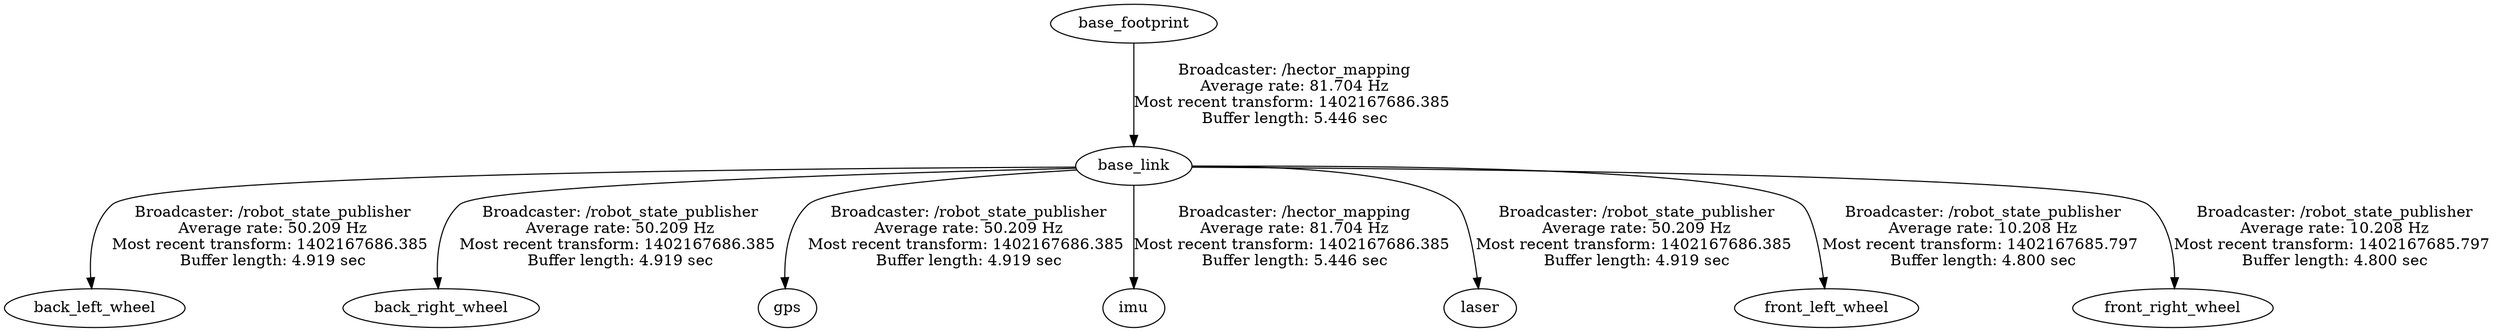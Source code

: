 digraph G {
"base_footprint" -> "base_link"[label="Broadcaster: /hector_mapping\nAverage rate: 81.704 Hz\nMost recent transform: 1402167686.385 \nBuffer length: 5.446 sec\n"];
"base_link" -> "back_left_wheel"[label="Broadcaster: /robot_state_publisher\nAverage rate: 50.209 Hz\nMost recent transform: 1402167686.385 \nBuffer length: 4.919 sec\n"];
"base_link" -> "back_right_wheel"[label="Broadcaster: /robot_state_publisher\nAverage rate: 50.209 Hz\nMost recent transform: 1402167686.385 \nBuffer length: 4.919 sec\n"];
"base_link" -> "gps"[label="Broadcaster: /robot_state_publisher\nAverage rate: 50.209 Hz\nMost recent transform: 1402167686.385 \nBuffer length: 4.919 sec\n"];
"base_link" -> "imu"[label="Broadcaster: /hector_mapping\nAverage rate: 81.704 Hz\nMost recent transform: 1402167686.385 \nBuffer length: 5.446 sec\n"];
"base_link" -> "laser"[label="Broadcaster: /robot_state_publisher\nAverage rate: 50.209 Hz\nMost recent transform: 1402167686.385 \nBuffer length: 4.919 sec\n"];
"base_link" -> "front_left_wheel"[label="Broadcaster: /robot_state_publisher\nAverage rate: 10.208 Hz\nMost recent transform: 1402167685.797 \nBuffer length: 4.800 sec\n"];
"base_link" -> "front_right_wheel"[label="Broadcaster: /robot_state_publisher\nAverage rate: 10.208 Hz\nMost recent transform: 1402167685.797 \nBuffer length: 4.800 sec\n"];
}